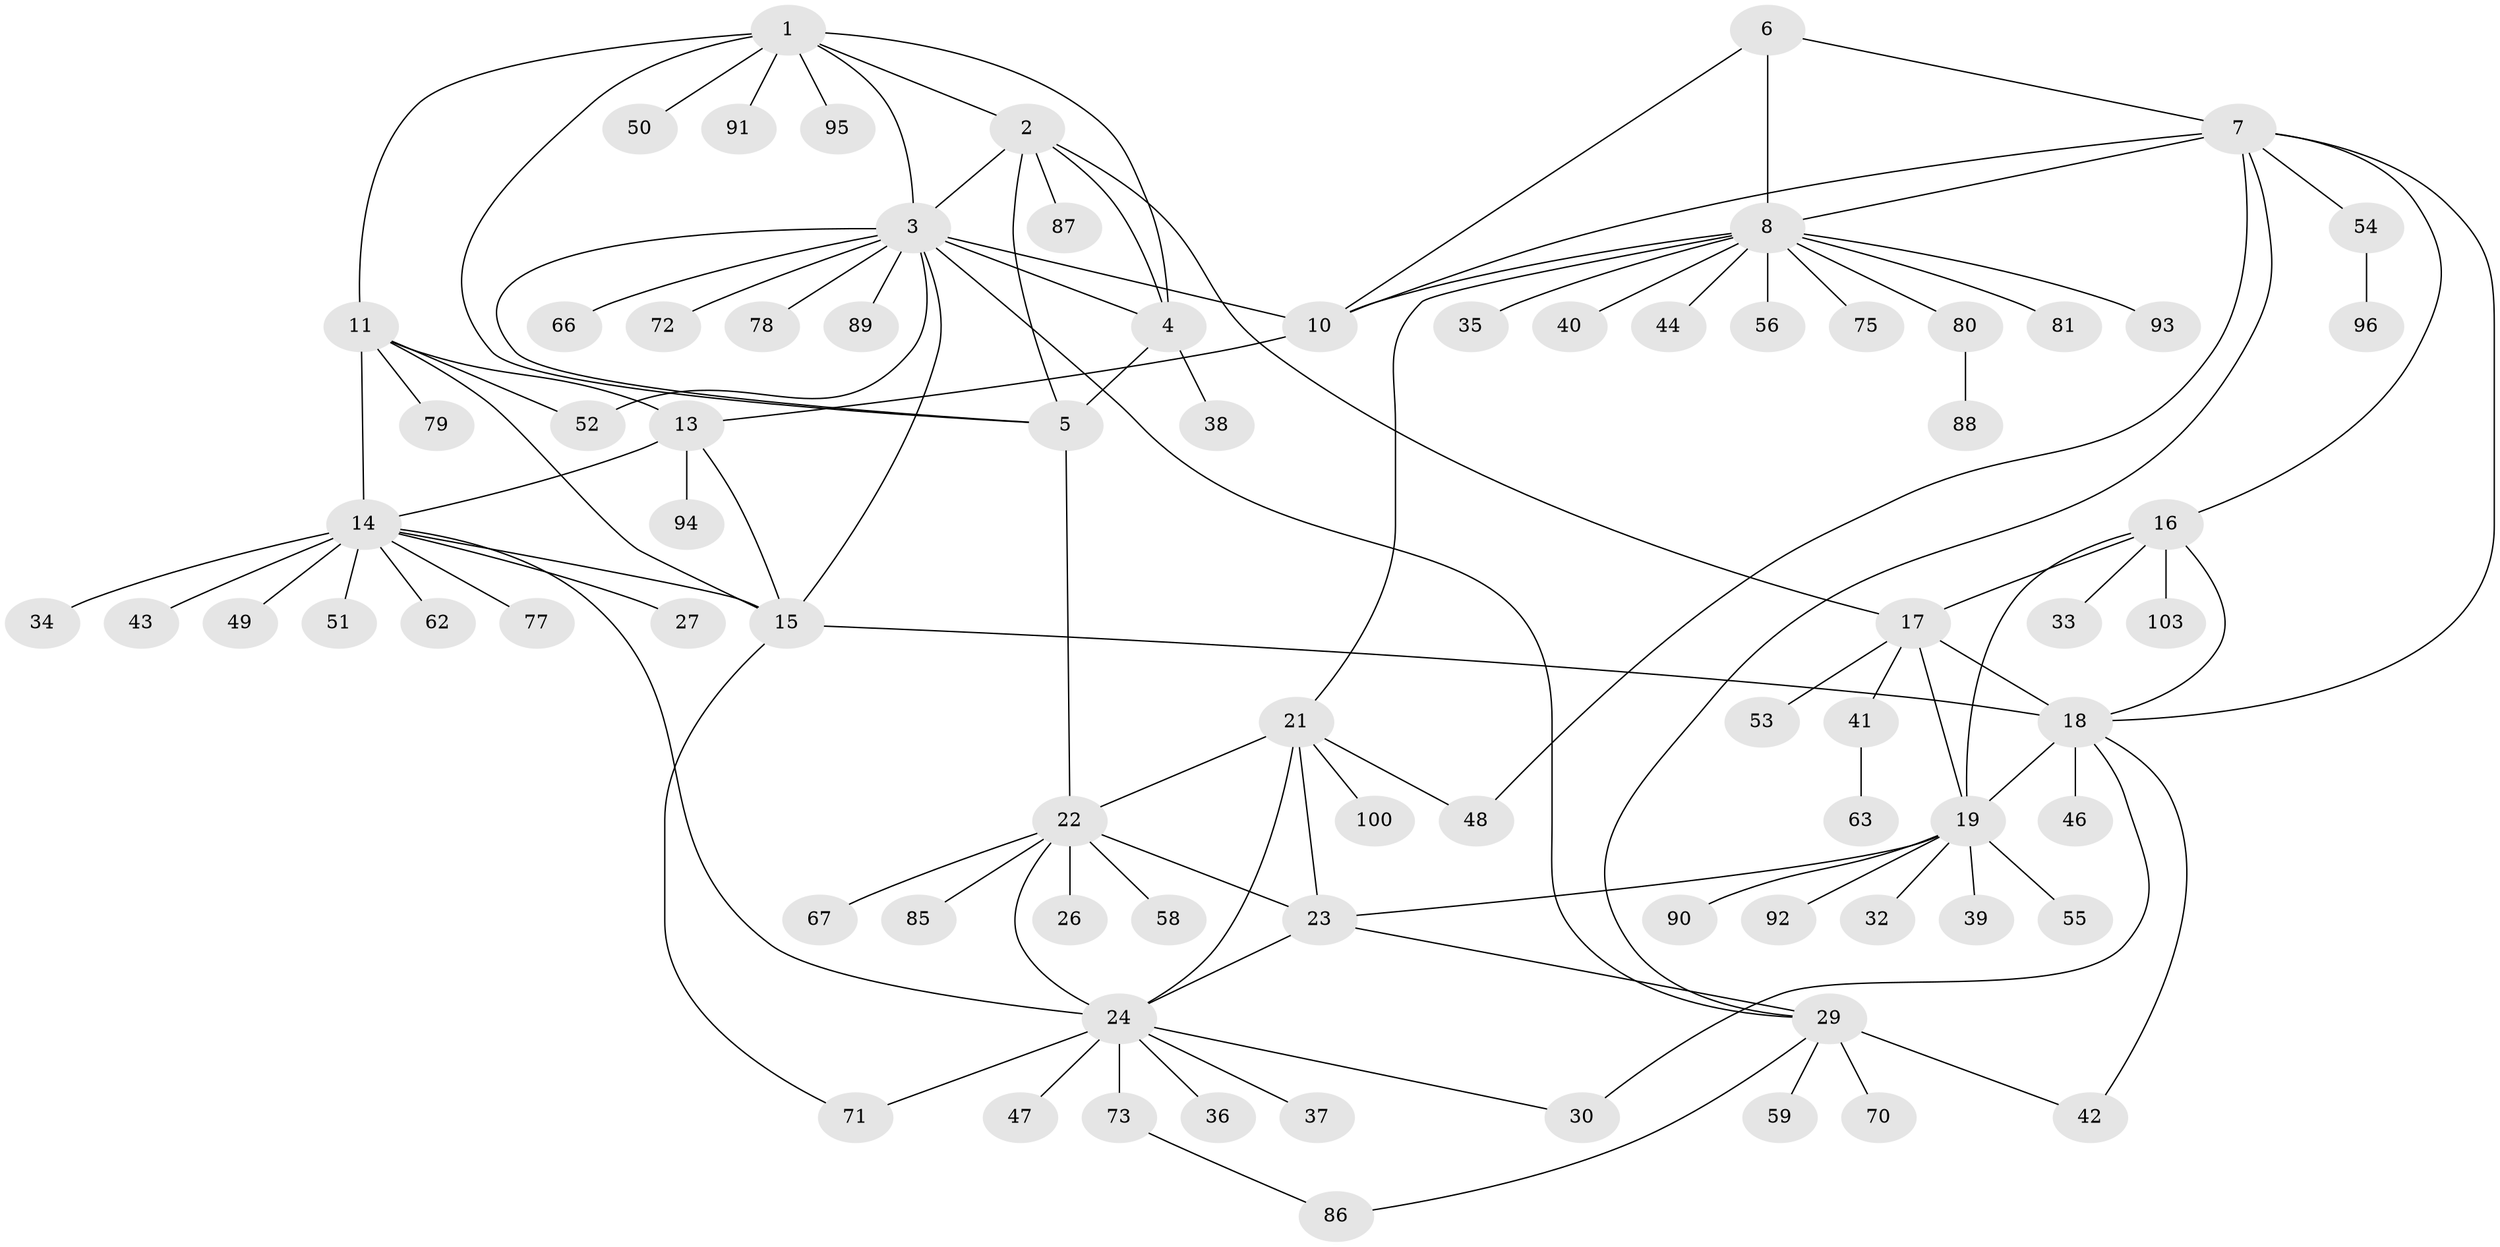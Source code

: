 // Generated by graph-tools (version 1.1) at 2025/52/02/27/25 19:52:16]
// undirected, 79 vertices, 112 edges
graph export_dot {
graph [start="1"]
  node [color=gray90,style=filled];
  1 [super="+60"];
  2;
  3 [super="+28"];
  4 [super="+74"];
  5 [super="+68"];
  6;
  7 [super="+101"];
  8 [super="+9"];
  10 [super="+98"];
  11 [super="+12"];
  13;
  14 [super="+64"];
  15 [super="+102"];
  16 [super="+83"];
  17 [super="+99"];
  18 [super="+20"];
  19 [super="+84"];
  21 [super="+61"];
  22 [super="+25"];
  23 [super="+45"];
  24 [super="+57"];
  26;
  27;
  29 [super="+31"];
  30 [super="+76"];
  32;
  33;
  34;
  35;
  36;
  37;
  38;
  39;
  40;
  41;
  42;
  43;
  44;
  46;
  47 [super="+69"];
  48;
  49 [super="+65"];
  50;
  51;
  52;
  53;
  54;
  55;
  56;
  58;
  59;
  62;
  63;
  66;
  67;
  70;
  71;
  72;
  73 [super="+97"];
  75;
  77;
  78;
  79;
  80 [super="+82"];
  81;
  85;
  86;
  87;
  88;
  89;
  90;
  91;
  92;
  93;
  94;
  95;
  96;
  100;
  103;
  1 -- 2;
  1 -- 3;
  1 -- 4;
  1 -- 5;
  1 -- 50;
  1 -- 91;
  1 -- 95;
  1 -- 11;
  2 -- 3;
  2 -- 4;
  2 -- 5;
  2 -- 17;
  2 -- 87;
  3 -- 4;
  3 -- 5;
  3 -- 10;
  3 -- 52;
  3 -- 66;
  3 -- 78;
  3 -- 89;
  3 -- 72;
  3 -- 29;
  3 -- 15;
  4 -- 5;
  4 -- 38;
  5 -- 22;
  6 -- 7;
  6 -- 8 [weight=2];
  6 -- 10;
  7 -- 8 [weight=2];
  7 -- 10;
  7 -- 16;
  7 -- 29;
  7 -- 48;
  7 -- 54;
  7 -- 18;
  8 -- 10 [weight=2];
  8 -- 21;
  8 -- 80;
  8 -- 81;
  8 -- 93;
  8 -- 35;
  8 -- 40;
  8 -- 75;
  8 -- 44;
  8 -- 56;
  10 -- 13;
  11 -- 13 [weight=2];
  11 -- 14 [weight=2];
  11 -- 15 [weight=2];
  11 -- 52;
  11 -- 79;
  13 -- 14;
  13 -- 15;
  13 -- 94;
  14 -- 15;
  14 -- 24;
  14 -- 27;
  14 -- 34;
  14 -- 43;
  14 -- 49;
  14 -- 51;
  14 -- 62;
  14 -- 77;
  15 -- 71;
  15 -- 18;
  16 -- 17;
  16 -- 18 [weight=2];
  16 -- 19;
  16 -- 33;
  16 -- 103;
  17 -- 18 [weight=2];
  17 -- 19;
  17 -- 41;
  17 -- 53;
  18 -- 19 [weight=2];
  18 -- 42;
  18 -- 46;
  18 -- 30;
  19 -- 23;
  19 -- 32;
  19 -- 39;
  19 -- 55;
  19 -- 92;
  19 -- 90;
  21 -- 22 [weight=2];
  21 -- 23;
  21 -- 24;
  21 -- 48;
  21 -- 100;
  22 -- 23 [weight=2];
  22 -- 24 [weight=2];
  22 -- 67;
  22 -- 58;
  22 -- 85;
  22 -- 26;
  23 -- 24;
  23 -- 29;
  24 -- 30;
  24 -- 36;
  24 -- 37;
  24 -- 47;
  24 -- 71;
  24 -- 73;
  29 -- 59;
  29 -- 70;
  29 -- 86;
  29 -- 42;
  41 -- 63;
  54 -- 96;
  73 -- 86;
  80 -- 88;
}
